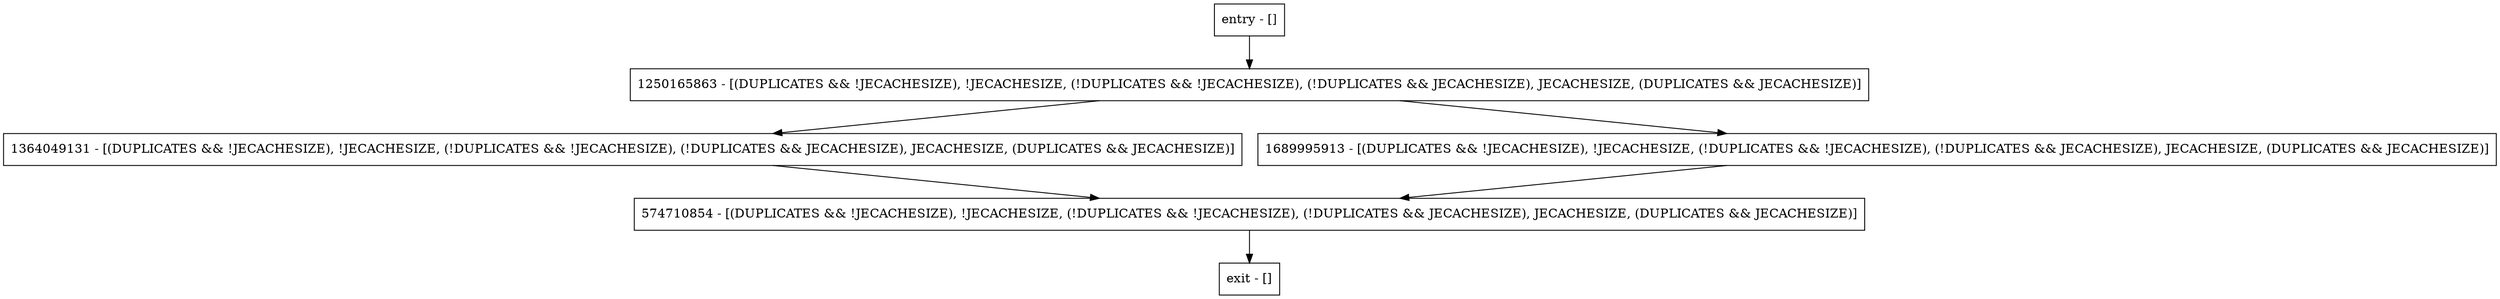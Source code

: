 digraph getSortedDuplicates {
node [shape=record];
574710854 [label="574710854 - [(DUPLICATES && !JECACHESIZE), !JECACHESIZE, (!DUPLICATES && !JECACHESIZE), (!DUPLICATES && JECACHESIZE), JECACHESIZE, (DUPLICATES && JECACHESIZE)]"];
entry [label="entry - []"];
exit [label="exit - []"];
1250165863 [label="1250165863 - [(DUPLICATES && !JECACHESIZE), !JECACHESIZE, (!DUPLICATES && !JECACHESIZE), (!DUPLICATES && JECACHESIZE), JECACHESIZE, (DUPLICATES && JECACHESIZE)]"];
1364049131 [label="1364049131 - [(DUPLICATES && !JECACHESIZE), !JECACHESIZE, (!DUPLICATES && !JECACHESIZE), (!DUPLICATES && JECACHESIZE), JECACHESIZE, (DUPLICATES && JECACHESIZE)]"];
1689995913 [label="1689995913 - [(DUPLICATES && !JECACHESIZE), !JECACHESIZE, (!DUPLICATES && !JECACHESIZE), (!DUPLICATES && JECACHESIZE), JECACHESIZE, (DUPLICATES && JECACHESIZE)]"];
entry;
exit;
574710854 -> exit;
entry -> 1250165863;
1250165863 -> 1364049131;
1250165863 -> 1689995913;
1364049131 -> 574710854;
1689995913 -> 574710854;
}
